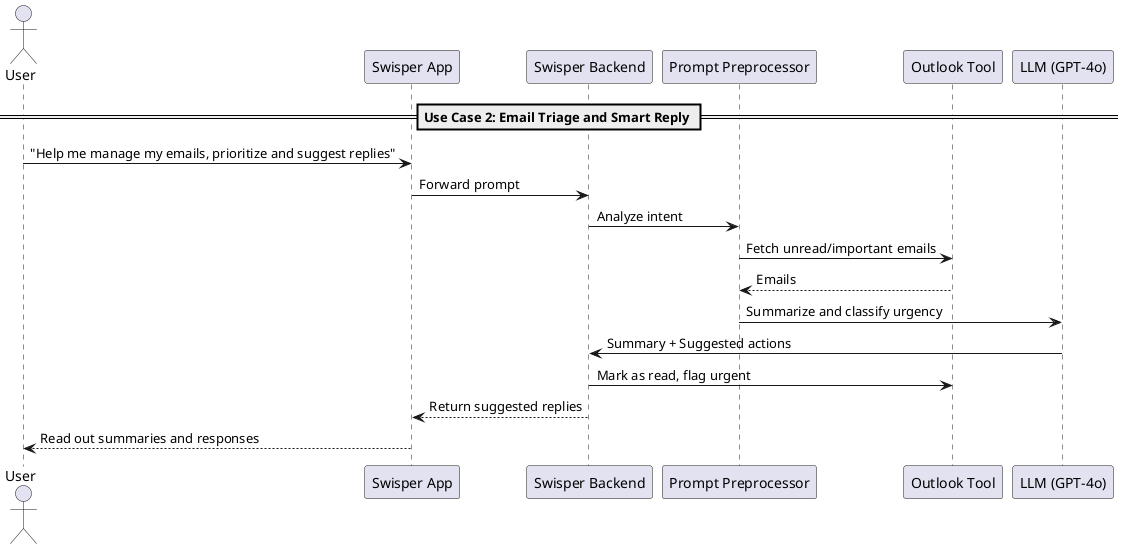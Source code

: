 @startuml
== Use Case 2: Email Triage and Smart Reply ==
actor User
participant "Swisper App" as App2
participant "Swisper Backend" as Backend2
participant "Prompt Preprocessor" as Pre2
participant "Outlook Tool" as Outlook
participant "LLM (GPT-4o)" as LLM2

User -> App2 : "Help me manage my emails, prioritize and suggest replies"
App2 -> Backend2 : Forward prompt
Backend2 -> Pre2 : Analyze intent
Pre2 -> Outlook : Fetch unread/important emails
Outlook --> Pre2 : Emails
Pre2 -> LLM2 : Summarize and classify urgency
LLM2 -> Backend2 : Summary + Suggested actions
Backend2 -> Outlook : Mark as read, flag urgent
Backend2 --> App2 : Return suggested replies
App2 --> User : Read out summaries and responses
@enduml